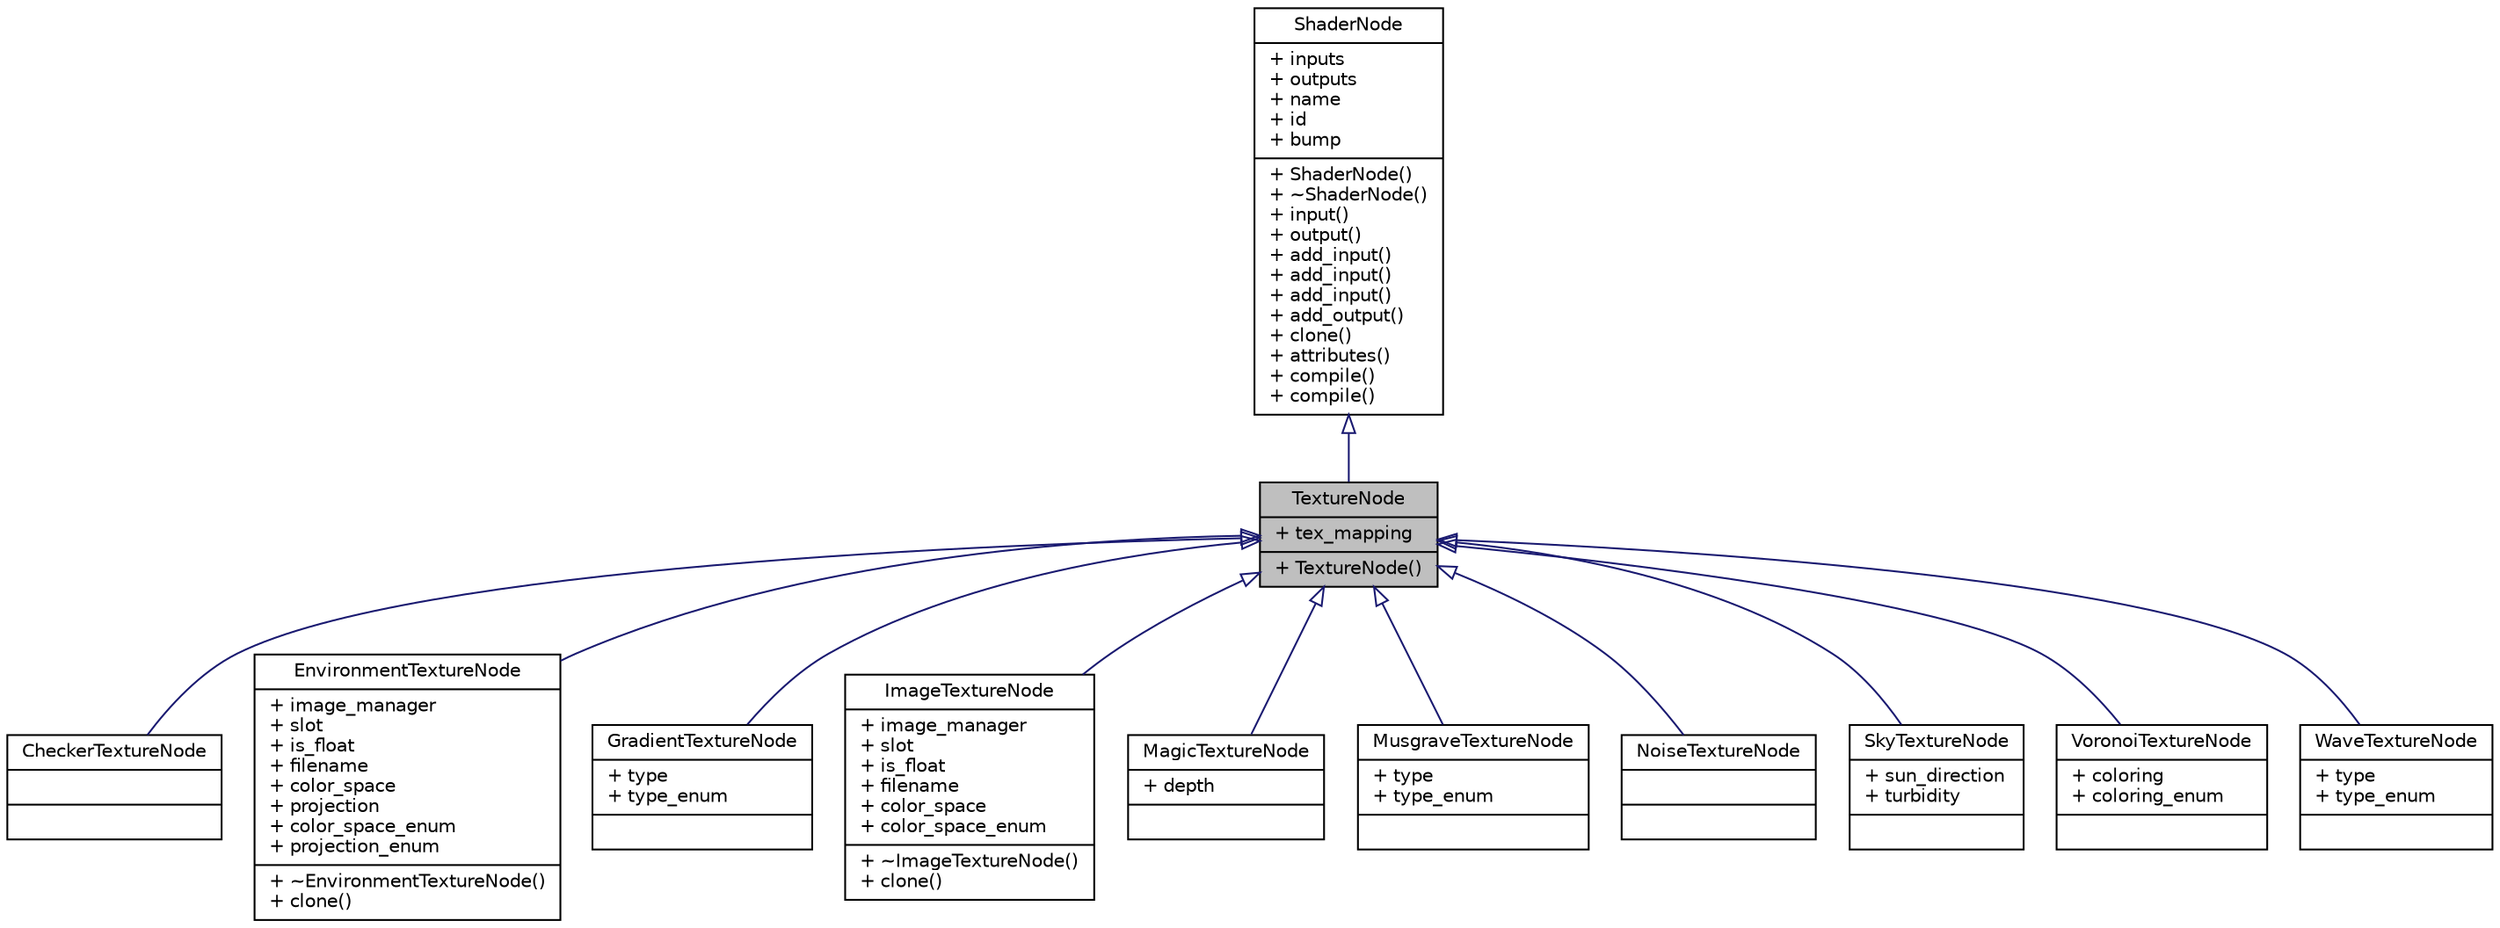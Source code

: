 digraph G
{
  edge [fontname="Helvetica",fontsize="10",labelfontname="Helvetica",labelfontsize="10"];
  node [fontname="Helvetica",fontsize="10",shape=record];
  Node1 [label="{TextureNode\n|+ tex_mapping\l|+ TextureNode()\l}",height=0.2,width=0.4,color="black", fillcolor="grey75", style="filled" fontcolor="black"];
  Node2 -> Node1 [dir=back,color="midnightblue",fontsize="10",style="solid",arrowtail="empty",fontname="Helvetica"];
  Node2 [label="{ShaderNode\n|+ inputs\l+ outputs\l+ name\l+ id\l+ bump\l|+ ShaderNode()\l+ ~ShaderNode()\l+ input()\l+ output()\l+ add_input()\l+ add_input()\l+ add_input()\l+ add_output()\l+ clone()\l+ attributes()\l+ compile()\l+ compile()\l}",height=0.2,width=0.4,color="black", fillcolor="white", style="filled",URL="$db/d79/classShaderNode.html"];
  Node1 -> Node3 [dir=back,color="midnightblue",fontsize="10",style="solid",arrowtail="empty",fontname="Helvetica"];
  Node3 [label="{CheckerTextureNode\n||}",height=0.2,width=0.4,color="black", fillcolor="white", style="filled",URL="$d9/d11/classCheckerTextureNode.html"];
  Node1 -> Node4 [dir=back,color="midnightblue",fontsize="10",style="solid",arrowtail="empty",fontname="Helvetica"];
  Node4 [label="{EnvironmentTextureNode\n|+ image_manager\l+ slot\l+ is_float\l+ filename\l+ color_space\l+ projection\l+ color_space_enum\l+ projection_enum\l|+ ~EnvironmentTextureNode()\l+ clone()\l}",height=0.2,width=0.4,color="black", fillcolor="white", style="filled",URL="$d7/d10/classEnvironmentTextureNode.html"];
  Node1 -> Node5 [dir=back,color="midnightblue",fontsize="10",style="solid",arrowtail="empty",fontname="Helvetica"];
  Node5 [label="{GradientTextureNode\n|+ type\l+ type_enum\l|}",height=0.2,width=0.4,color="black", fillcolor="white", style="filled",URL="$d1/d51/classGradientTextureNode.html"];
  Node1 -> Node6 [dir=back,color="midnightblue",fontsize="10",style="solid",arrowtail="empty",fontname="Helvetica"];
  Node6 [label="{ImageTextureNode\n|+ image_manager\l+ slot\l+ is_float\l+ filename\l+ color_space\l+ color_space_enum\l|+ ~ImageTextureNode()\l+ clone()\l}",height=0.2,width=0.4,color="black", fillcolor="white", style="filled",URL="$d6/d17/classImageTextureNode.html"];
  Node1 -> Node7 [dir=back,color="midnightblue",fontsize="10",style="solid",arrowtail="empty",fontname="Helvetica"];
  Node7 [label="{MagicTextureNode\n|+ depth\l|}",height=0.2,width=0.4,color="black", fillcolor="white", style="filled",URL="$d6/d2d/classMagicTextureNode.html"];
  Node1 -> Node8 [dir=back,color="midnightblue",fontsize="10",style="solid",arrowtail="empty",fontname="Helvetica"];
  Node8 [label="{MusgraveTextureNode\n|+ type\l+ type_enum\l|}",height=0.2,width=0.4,color="black", fillcolor="white", style="filled",URL="$d1/dce/classMusgraveTextureNode.html"];
  Node1 -> Node9 [dir=back,color="midnightblue",fontsize="10",style="solid",arrowtail="empty",fontname="Helvetica"];
  Node9 [label="{NoiseTextureNode\n||}",height=0.2,width=0.4,color="black", fillcolor="white", style="filled",URL="$dd/d55/classNoiseTextureNode.html"];
  Node1 -> Node10 [dir=back,color="midnightblue",fontsize="10",style="solid",arrowtail="empty",fontname="Helvetica"];
  Node10 [label="{SkyTextureNode\n|+ sun_direction\l+ turbidity\l|}",height=0.2,width=0.4,color="black", fillcolor="white", style="filled",URL="$d9/d68/classSkyTextureNode.html"];
  Node1 -> Node11 [dir=back,color="midnightblue",fontsize="10",style="solid",arrowtail="empty",fontname="Helvetica"];
  Node11 [label="{VoronoiTextureNode\n|+ coloring\l+ coloring_enum\l|}",height=0.2,width=0.4,color="black", fillcolor="white", style="filled",URL="$db/d07/classVoronoiTextureNode.html"];
  Node1 -> Node12 [dir=back,color="midnightblue",fontsize="10",style="solid",arrowtail="empty",fontname="Helvetica"];
  Node12 [label="{WaveTextureNode\n|+ type\l+ type_enum\l|}",height=0.2,width=0.4,color="black", fillcolor="white", style="filled",URL="$da/de7/classWaveTextureNode.html"];
}
